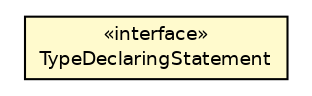 #!/usr/local/bin/dot
#
# Class diagram 
# Generated by UMLGraph version 5.2 (http://www.umlgraph.org/)
#

digraph G {
	edge [fontname="Helvetica",fontsize=10,labelfontname="Helvetica",labelfontsize=10];
	node [fontname="Helvetica",fontsize=10,shape=plaintext];
	nodesep=0.25;
	ranksep=0.5;
	// chameleon.core.statement.TypeDeclaringStatement
	c22327 [label=<<table title="chameleon.core.statement.TypeDeclaringStatement" border="0" cellborder="1" cellspacing="0" cellpadding="2" port="p" bgcolor="lemonChiffon" href="./TypeDeclaringStatement.html">
		<tr><td><table border="0" cellspacing="0" cellpadding="1">
<tr><td align="center" balign="center"> &#171;interface&#187; </td></tr>
<tr><td align="center" balign="center"> TypeDeclaringStatement </td></tr>
		</table></td></tr>
		</table>>, fontname="Helvetica", fontcolor="black", fontsize=9.0];
}

